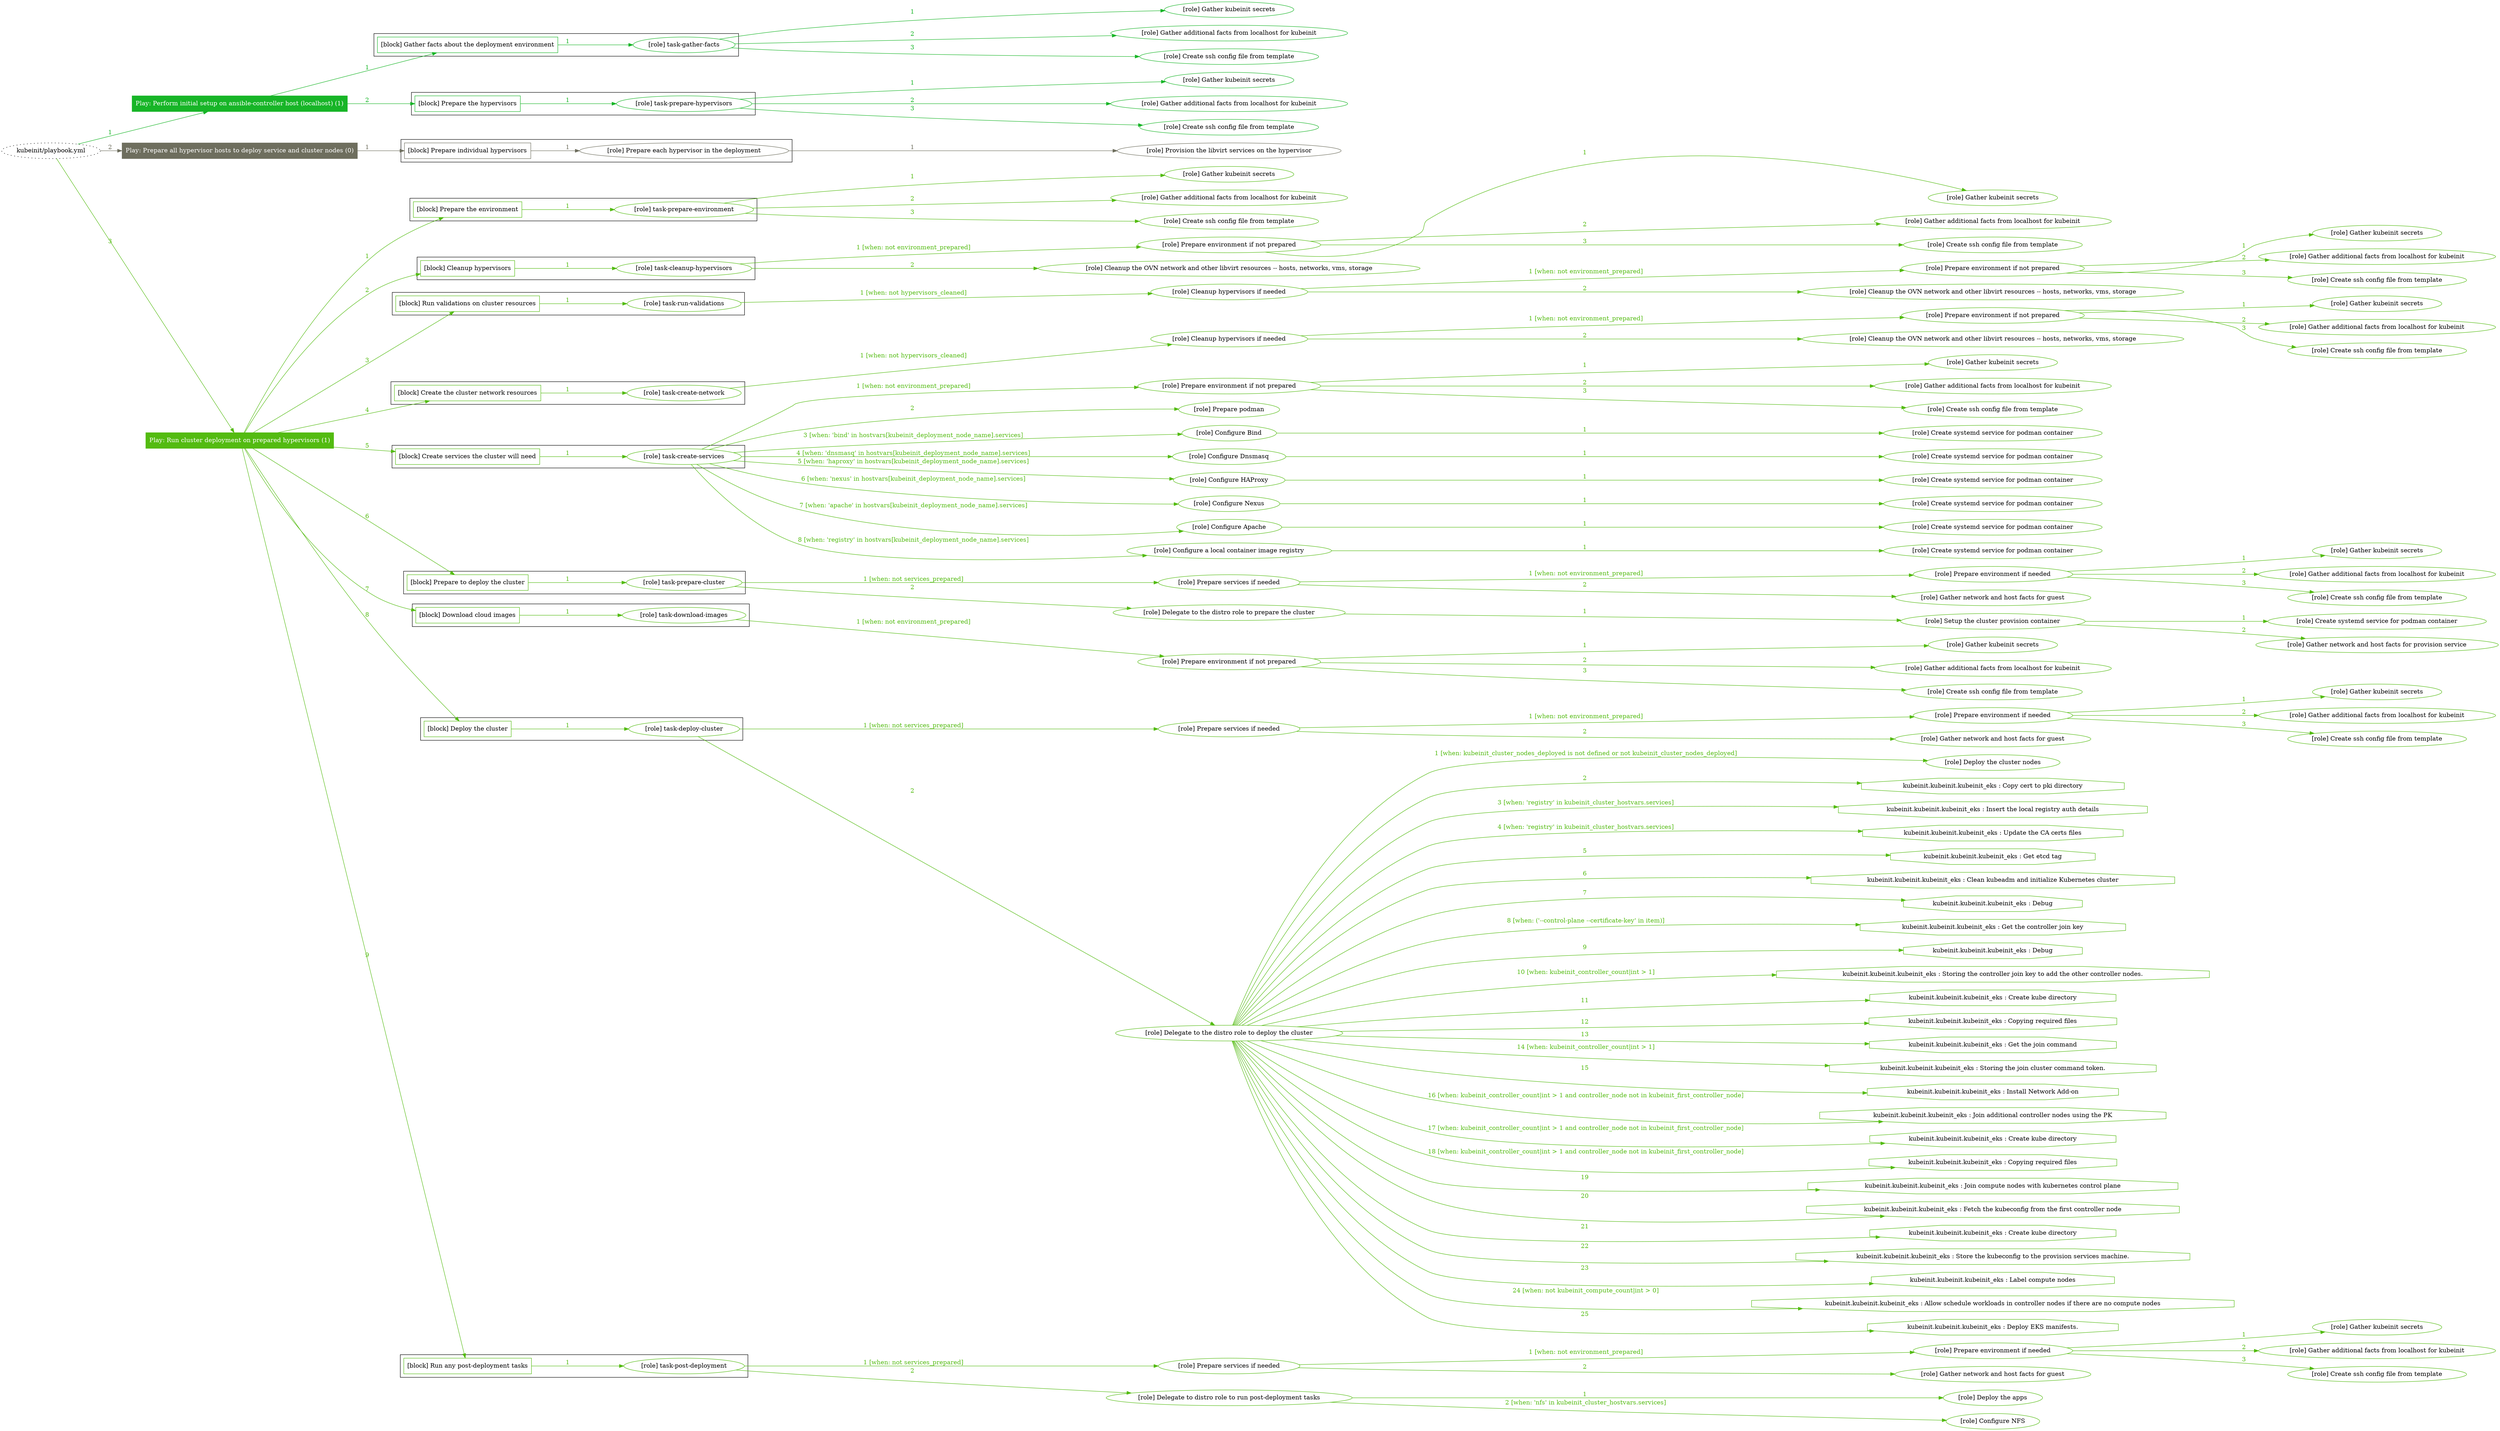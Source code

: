 digraph {
	graph [concentrate=true ordering=in rankdir=LR ratio=fill]
	edge [esep=5 sep=10]
	"kubeinit/playbook.yml" [URL="/home/runner/work/kubeinit/kubeinit/kubeinit/playbook.yml" id=playbook_7ecb7ac0 style=dotted]
	play_d3e7ae91 [label="Play: Perform initial setup on ansible-controller host (localhost) (1)" URL="/home/runner/work/kubeinit/kubeinit/kubeinit/playbook.yml" color="#17b527" fontcolor="#ffffff" id=play_d3e7ae91 shape=box style=filled tooltip=localhost]
	"kubeinit/playbook.yml" -> play_d3e7ae91 [label="1 " color="#17b527" fontcolor="#17b527" id=edge_0f085fd6 labeltooltip="1 " tooltip="1 "]
	subgraph "Gather kubeinit secrets" {
		role_e7fcc307 [label="[role] Gather kubeinit secrets" URL="/home/runner/.ansible/collections/ansible_collections/kubeinit/kubeinit/roles/kubeinit_prepare/tasks/gather_kubeinit_facts.yml" color="#17b527" id=role_e7fcc307 tooltip="Gather kubeinit secrets"]
	}
	subgraph "Gather additional facts from localhost for kubeinit" {
		role_c8716e75 [label="[role] Gather additional facts from localhost for kubeinit" URL="/home/runner/.ansible/collections/ansible_collections/kubeinit/kubeinit/roles/kubeinit_prepare/tasks/gather_kubeinit_facts.yml" color="#17b527" id=role_c8716e75 tooltip="Gather additional facts from localhost for kubeinit"]
	}
	subgraph "Create ssh config file from template" {
		role_28209db4 [label="[role] Create ssh config file from template" URL="/home/runner/.ansible/collections/ansible_collections/kubeinit/kubeinit/roles/kubeinit_prepare/tasks/gather_kubeinit_facts.yml" color="#17b527" id=role_28209db4 tooltip="Create ssh config file from template"]
	}
	subgraph "task-gather-facts" {
		role_b16aece1 [label="[role] task-gather-facts" URL="/home/runner/work/kubeinit/kubeinit/kubeinit/playbook.yml" color="#17b527" id=role_b16aece1 tooltip="task-gather-facts"]
		role_b16aece1 -> role_e7fcc307 [label="1 " color="#17b527" fontcolor="#17b527" id=edge_a28dc1b7 labeltooltip="1 " tooltip="1 "]
		role_b16aece1 -> role_c8716e75 [label="2 " color="#17b527" fontcolor="#17b527" id=edge_2cc7b17d labeltooltip="2 " tooltip="2 "]
		role_b16aece1 -> role_28209db4 [label="3 " color="#17b527" fontcolor="#17b527" id=edge_c9da4831 labeltooltip="3 " tooltip="3 "]
	}
	subgraph "Gather kubeinit secrets" {
		role_042af33a [label="[role] Gather kubeinit secrets" URL="/home/runner/.ansible/collections/ansible_collections/kubeinit/kubeinit/roles/kubeinit_prepare/tasks/gather_kubeinit_facts.yml" color="#17b527" id=role_042af33a tooltip="Gather kubeinit secrets"]
	}
	subgraph "Gather additional facts from localhost for kubeinit" {
		role_6c3fa822 [label="[role] Gather additional facts from localhost for kubeinit" URL="/home/runner/.ansible/collections/ansible_collections/kubeinit/kubeinit/roles/kubeinit_prepare/tasks/gather_kubeinit_facts.yml" color="#17b527" id=role_6c3fa822 tooltip="Gather additional facts from localhost for kubeinit"]
	}
	subgraph "Create ssh config file from template" {
		role_4b0912f9 [label="[role] Create ssh config file from template" URL="/home/runner/.ansible/collections/ansible_collections/kubeinit/kubeinit/roles/kubeinit_prepare/tasks/gather_kubeinit_facts.yml" color="#17b527" id=role_4b0912f9 tooltip="Create ssh config file from template"]
	}
	subgraph "task-prepare-hypervisors" {
		role_082c7802 [label="[role] task-prepare-hypervisors" URL="/home/runner/work/kubeinit/kubeinit/kubeinit/playbook.yml" color="#17b527" id=role_082c7802 tooltip="task-prepare-hypervisors"]
		role_082c7802 -> role_042af33a [label="1 " color="#17b527" fontcolor="#17b527" id=edge_4acb7d6d labeltooltip="1 " tooltip="1 "]
		role_082c7802 -> role_6c3fa822 [label="2 " color="#17b527" fontcolor="#17b527" id=edge_002db366 labeltooltip="2 " tooltip="2 "]
		role_082c7802 -> role_4b0912f9 [label="3 " color="#17b527" fontcolor="#17b527" id=edge_4f5353a4 labeltooltip="3 " tooltip="3 "]
	}
	subgraph "Play: Perform initial setup on ansible-controller host (localhost) (1)" {
		play_d3e7ae91 -> block_cdf94141 [label=1 color="#17b527" fontcolor="#17b527" id=edge_d0e585c0 labeltooltip=1 tooltip=1]
		subgraph cluster_block_cdf94141 {
			block_cdf94141 [label="[block] Gather facts about the deployment environment" URL="/home/runner/work/kubeinit/kubeinit/kubeinit/playbook.yml" color="#17b527" id=block_cdf94141 labeltooltip="Gather facts about the deployment environment" shape=box tooltip="Gather facts about the deployment environment"]
			block_cdf94141 -> role_b16aece1 [label="1 " color="#17b527" fontcolor="#17b527" id=edge_52a1de0d labeltooltip="1 " tooltip="1 "]
		}
		play_d3e7ae91 -> block_8eb3b0cc [label=2 color="#17b527" fontcolor="#17b527" id=edge_c261c0d5 labeltooltip=2 tooltip=2]
		subgraph cluster_block_8eb3b0cc {
			block_8eb3b0cc [label="[block] Prepare the hypervisors" URL="/home/runner/work/kubeinit/kubeinit/kubeinit/playbook.yml" color="#17b527" id=block_8eb3b0cc labeltooltip="Prepare the hypervisors" shape=box tooltip="Prepare the hypervisors"]
			block_8eb3b0cc -> role_082c7802 [label="1 " color="#17b527" fontcolor="#17b527" id=edge_f6a3e0a8 labeltooltip="1 " tooltip="1 "]
		}
	}
	play_a7cdcb1e [label="Play: Prepare all hypervisor hosts to deploy service and cluster nodes (0)" URL="/home/runner/work/kubeinit/kubeinit/kubeinit/playbook.yml" color="#6e6e5e" fontcolor="#ffffff" id=play_a7cdcb1e shape=box style=filled tooltip="Play: Prepare all hypervisor hosts to deploy service and cluster nodes (0)"]
	"kubeinit/playbook.yml" -> play_a7cdcb1e [label="2 " color="#6e6e5e" fontcolor="#6e6e5e" id=edge_72595414 labeltooltip="2 " tooltip="2 "]
	subgraph "Provision the libvirt services on the hypervisor" {
		role_73136df8 [label="[role] Provision the libvirt services on the hypervisor" URL="/home/runner/.ansible/collections/ansible_collections/kubeinit/kubeinit/roles/kubeinit_prepare/tasks/prepare_hypervisor.yml" color="#6e6e5e" id=role_73136df8 tooltip="Provision the libvirt services on the hypervisor"]
	}
	subgraph "Prepare each hypervisor in the deployment" {
		role_894ee96e [label="[role] Prepare each hypervisor in the deployment" URL="/home/runner/work/kubeinit/kubeinit/kubeinit/playbook.yml" color="#6e6e5e" id=role_894ee96e tooltip="Prepare each hypervisor in the deployment"]
		role_894ee96e -> role_73136df8 [label="1 " color="#6e6e5e" fontcolor="#6e6e5e" id=edge_ef00f025 labeltooltip="1 " tooltip="1 "]
	}
	subgraph "Play: Prepare all hypervisor hosts to deploy service and cluster nodes (0)" {
		play_a7cdcb1e -> block_29d6ca76 [label=1 color="#6e6e5e" fontcolor="#6e6e5e" id=edge_b242d0b5 labeltooltip=1 tooltip=1]
		subgraph cluster_block_29d6ca76 {
			block_29d6ca76 [label="[block] Prepare individual hypervisors" URL="/home/runner/work/kubeinit/kubeinit/kubeinit/playbook.yml" color="#6e6e5e" id=block_29d6ca76 labeltooltip="Prepare individual hypervisors" shape=box tooltip="Prepare individual hypervisors"]
			block_29d6ca76 -> role_894ee96e [label="1 " color="#6e6e5e" fontcolor="#6e6e5e" id=edge_55200873 labeltooltip="1 " tooltip="1 "]
		}
	}
	play_329b7a06 [label="Play: Run cluster deployment on prepared hypervisors (1)" URL="/home/runner/work/kubeinit/kubeinit/kubeinit/playbook.yml" color="#53bb11" fontcolor="#ffffff" id=play_329b7a06 shape=box style=filled tooltip=localhost]
	"kubeinit/playbook.yml" -> play_329b7a06 [label="3 " color="#53bb11" fontcolor="#53bb11" id=edge_e6f057c3 labeltooltip="3 " tooltip="3 "]
	subgraph "Gather kubeinit secrets" {
		role_bb824b1c [label="[role] Gather kubeinit secrets" URL="/home/runner/.ansible/collections/ansible_collections/kubeinit/kubeinit/roles/kubeinit_prepare/tasks/gather_kubeinit_facts.yml" color="#53bb11" id=role_bb824b1c tooltip="Gather kubeinit secrets"]
	}
	subgraph "Gather additional facts from localhost for kubeinit" {
		role_d24dafca [label="[role] Gather additional facts from localhost for kubeinit" URL="/home/runner/.ansible/collections/ansible_collections/kubeinit/kubeinit/roles/kubeinit_prepare/tasks/gather_kubeinit_facts.yml" color="#53bb11" id=role_d24dafca tooltip="Gather additional facts from localhost for kubeinit"]
	}
	subgraph "Create ssh config file from template" {
		role_b35879ff [label="[role] Create ssh config file from template" URL="/home/runner/.ansible/collections/ansible_collections/kubeinit/kubeinit/roles/kubeinit_prepare/tasks/gather_kubeinit_facts.yml" color="#53bb11" id=role_b35879ff tooltip="Create ssh config file from template"]
	}
	subgraph "task-prepare-environment" {
		role_38269199 [label="[role] task-prepare-environment" URL="/home/runner/work/kubeinit/kubeinit/kubeinit/playbook.yml" color="#53bb11" id=role_38269199 tooltip="task-prepare-environment"]
		role_38269199 -> role_bb824b1c [label="1 " color="#53bb11" fontcolor="#53bb11" id=edge_9922b29e labeltooltip="1 " tooltip="1 "]
		role_38269199 -> role_d24dafca [label="2 " color="#53bb11" fontcolor="#53bb11" id=edge_aae0373c labeltooltip="2 " tooltip="2 "]
		role_38269199 -> role_b35879ff [label="3 " color="#53bb11" fontcolor="#53bb11" id=edge_8ddd0036 labeltooltip="3 " tooltip="3 "]
	}
	subgraph "Gather kubeinit secrets" {
		role_34dee811 [label="[role] Gather kubeinit secrets" URL="/home/runner/.ansible/collections/ansible_collections/kubeinit/kubeinit/roles/kubeinit_prepare/tasks/gather_kubeinit_facts.yml" color="#53bb11" id=role_34dee811 tooltip="Gather kubeinit secrets"]
	}
	subgraph "Gather additional facts from localhost for kubeinit" {
		role_9641990e [label="[role] Gather additional facts from localhost for kubeinit" URL="/home/runner/.ansible/collections/ansible_collections/kubeinit/kubeinit/roles/kubeinit_prepare/tasks/gather_kubeinit_facts.yml" color="#53bb11" id=role_9641990e tooltip="Gather additional facts from localhost for kubeinit"]
	}
	subgraph "Create ssh config file from template" {
		role_64f5f0bf [label="[role] Create ssh config file from template" URL="/home/runner/.ansible/collections/ansible_collections/kubeinit/kubeinit/roles/kubeinit_prepare/tasks/gather_kubeinit_facts.yml" color="#53bb11" id=role_64f5f0bf tooltip="Create ssh config file from template"]
	}
	subgraph "Prepare environment if not prepared" {
		role_5332e932 [label="[role] Prepare environment if not prepared" URL="/home/runner/.ansible/collections/ansible_collections/kubeinit/kubeinit/roles/kubeinit_prepare/tasks/cleanup_hypervisors.yml" color="#53bb11" id=role_5332e932 tooltip="Prepare environment if not prepared"]
		role_5332e932 -> role_34dee811 [label="1 " color="#53bb11" fontcolor="#53bb11" id=edge_9dae4c96 labeltooltip="1 " tooltip="1 "]
		role_5332e932 -> role_9641990e [label="2 " color="#53bb11" fontcolor="#53bb11" id=edge_7a373c9f labeltooltip="2 " tooltip="2 "]
		role_5332e932 -> role_64f5f0bf [label="3 " color="#53bb11" fontcolor="#53bb11" id=edge_197fa680 labeltooltip="3 " tooltip="3 "]
	}
	subgraph "Cleanup the OVN network and other libvirt resources -- hosts, networks, vms, storage" {
		role_1708e581 [label="[role] Cleanup the OVN network and other libvirt resources -- hosts, networks, vms, storage" URL="/home/runner/.ansible/collections/ansible_collections/kubeinit/kubeinit/roles/kubeinit_prepare/tasks/cleanup_hypervisors.yml" color="#53bb11" id=role_1708e581 tooltip="Cleanup the OVN network and other libvirt resources -- hosts, networks, vms, storage"]
	}
	subgraph "task-cleanup-hypervisors" {
		role_7b66e618 [label="[role] task-cleanup-hypervisors" URL="/home/runner/work/kubeinit/kubeinit/kubeinit/playbook.yml" color="#53bb11" id=role_7b66e618 tooltip="task-cleanup-hypervisors"]
		role_7b66e618 -> role_5332e932 [label="1 [when: not environment_prepared]" color="#53bb11" fontcolor="#53bb11" id=edge_373f0742 labeltooltip="1 [when: not environment_prepared]" tooltip="1 [when: not environment_prepared]"]
		role_7b66e618 -> role_1708e581 [label="2 " color="#53bb11" fontcolor="#53bb11" id=edge_be664c02 labeltooltip="2 " tooltip="2 "]
	}
	subgraph "Gather kubeinit secrets" {
		role_4b4c5b56 [label="[role] Gather kubeinit secrets" URL="/home/runner/.ansible/collections/ansible_collections/kubeinit/kubeinit/roles/kubeinit_prepare/tasks/gather_kubeinit_facts.yml" color="#53bb11" id=role_4b4c5b56 tooltip="Gather kubeinit secrets"]
	}
	subgraph "Gather additional facts from localhost for kubeinit" {
		role_55678195 [label="[role] Gather additional facts from localhost for kubeinit" URL="/home/runner/.ansible/collections/ansible_collections/kubeinit/kubeinit/roles/kubeinit_prepare/tasks/gather_kubeinit_facts.yml" color="#53bb11" id=role_55678195 tooltip="Gather additional facts from localhost for kubeinit"]
	}
	subgraph "Create ssh config file from template" {
		role_47cc60c9 [label="[role] Create ssh config file from template" URL="/home/runner/.ansible/collections/ansible_collections/kubeinit/kubeinit/roles/kubeinit_prepare/tasks/gather_kubeinit_facts.yml" color="#53bb11" id=role_47cc60c9 tooltip="Create ssh config file from template"]
	}
	subgraph "Prepare environment if not prepared" {
		role_ae853981 [label="[role] Prepare environment if not prepared" URL="/home/runner/.ansible/collections/ansible_collections/kubeinit/kubeinit/roles/kubeinit_prepare/tasks/cleanup_hypervisors.yml" color="#53bb11" id=role_ae853981 tooltip="Prepare environment if not prepared"]
		role_ae853981 -> role_4b4c5b56 [label="1 " color="#53bb11" fontcolor="#53bb11" id=edge_02e0e6ad labeltooltip="1 " tooltip="1 "]
		role_ae853981 -> role_55678195 [label="2 " color="#53bb11" fontcolor="#53bb11" id=edge_9dea2430 labeltooltip="2 " tooltip="2 "]
		role_ae853981 -> role_47cc60c9 [label="3 " color="#53bb11" fontcolor="#53bb11" id=edge_5412a770 labeltooltip="3 " tooltip="3 "]
	}
	subgraph "Cleanup the OVN network and other libvirt resources -- hosts, networks, vms, storage" {
		role_8c2c1b0f [label="[role] Cleanup the OVN network and other libvirt resources -- hosts, networks, vms, storage" URL="/home/runner/.ansible/collections/ansible_collections/kubeinit/kubeinit/roles/kubeinit_prepare/tasks/cleanup_hypervisors.yml" color="#53bb11" id=role_8c2c1b0f tooltip="Cleanup the OVN network and other libvirt resources -- hosts, networks, vms, storage"]
	}
	subgraph "Cleanup hypervisors if needed" {
		role_f4e5ec13 [label="[role] Cleanup hypervisors if needed" URL="/home/runner/.ansible/collections/ansible_collections/kubeinit/kubeinit/roles/kubeinit_validations/tasks/main.yml" color="#53bb11" id=role_f4e5ec13 tooltip="Cleanup hypervisors if needed"]
		role_f4e5ec13 -> role_ae853981 [label="1 [when: not environment_prepared]" color="#53bb11" fontcolor="#53bb11" id=edge_b8e70d1d labeltooltip="1 [when: not environment_prepared]" tooltip="1 [when: not environment_prepared]"]
		role_f4e5ec13 -> role_8c2c1b0f [label="2 " color="#53bb11" fontcolor="#53bb11" id=edge_3ba8ad03 labeltooltip="2 " tooltip="2 "]
	}
	subgraph "task-run-validations" {
		role_4faef0aa [label="[role] task-run-validations" URL="/home/runner/work/kubeinit/kubeinit/kubeinit/playbook.yml" color="#53bb11" id=role_4faef0aa tooltip="task-run-validations"]
		role_4faef0aa -> role_f4e5ec13 [label="1 [when: not hypervisors_cleaned]" color="#53bb11" fontcolor="#53bb11" id=edge_4ceb09cd labeltooltip="1 [when: not hypervisors_cleaned]" tooltip="1 [when: not hypervisors_cleaned]"]
	}
	subgraph "Gather kubeinit secrets" {
		role_00312ae1 [label="[role] Gather kubeinit secrets" URL="/home/runner/.ansible/collections/ansible_collections/kubeinit/kubeinit/roles/kubeinit_prepare/tasks/gather_kubeinit_facts.yml" color="#53bb11" id=role_00312ae1 tooltip="Gather kubeinit secrets"]
	}
	subgraph "Gather additional facts from localhost for kubeinit" {
		role_d79daa73 [label="[role] Gather additional facts from localhost for kubeinit" URL="/home/runner/.ansible/collections/ansible_collections/kubeinit/kubeinit/roles/kubeinit_prepare/tasks/gather_kubeinit_facts.yml" color="#53bb11" id=role_d79daa73 tooltip="Gather additional facts from localhost for kubeinit"]
	}
	subgraph "Create ssh config file from template" {
		role_6ca3f36f [label="[role] Create ssh config file from template" URL="/home/runner/.ansible/collections/ansible_collections/kubeinit/kubeinit/roles/kubeinit_prepare/tasks/gather_kubeinit_facts.yml" color="#53bb11" id=role_6ca3f36f tooltip="Create ssh config file from template"]
	}
	subgraph "Prepare environment if not prepared" {
		role_db35d51b [label="[role] Prepare environment if not prepared" URL="/home/runner/.ansible/collections/ansible_collections/kubeinit/kubeinit/roles/kubeinit_prepare/tasks/cleanup_hypervisors.yml" color="#53bb11" id=role_db35d51b tooltip="Prepare environment if not prepared"]
		role_db35d51b -> role_00312ae1 [label="1 " color="#53bb11" fontcolor="#53bb11" id=edge_0607ed0a labeltooltip="1 " tooltip="1 "]
		role_db35d51b -> role_d79daa73 [label="2 " color="#53bb11" fontcolor="#53bb11" id=edge_1ac472eb labeltooltip="2 " tooltip="2 "]
		role_db35d51b -> role_6ca3f36f [label="3 " color="#53bb11" fontcolor="#53bb11" id=edge_e9a4e053 labeltooltip="3 " tooltip="3 "]
	}
	subgraph "Cleanup the OVN network and other libvirt resources -- hosts, networks, vms, storage" {
		role_57cfe17c [label="[role] Cleanup the OVN network and other libvirt resources -- hosts, networks, vms, storage" URL="/home/runner/.ansible/collections/ansible_collections/kubeinit/kubeinit/roles/kubeinit_prepare/tasks/cleanup_hypervisors.yml" color="#53bb11" id=role_57cfe17c tooltip="Cleanup the OVN network and other libvirt resources -- hosts, networks, vms, storage"]
	}
	subgraph "Cleanup hypervisors if needed" {
		role_31284d19 [label="[role] Cleanup hypervisors if needed" URL="/home/runner/.ansible/collections/ansible_collections/kubeinit/kubeinit/roles/kubeinit_libvirt/tasks/create_network.yml" color="#53bb11" id=role_31284d19 tooltip="Cleanup hypervisors if needed"]
		role_31284d19 -> role_db35d51b [label="1 [when: not environment_prepared]" color="#53bb11" fontcolor="#53bb11" id=edge_ee2b65a4 labeltooltip="1 [when: not environment_prepared]" tooltip="1 [when: not environment_prepared]"]
		role_31284d19 -> role_57cfe17c [label="2 " color="#53bb11" fontcolor="#53bb11" id=edge_73519e74 labeltooltip="2 " tooltip="2 "]
	}
	subgraph "task-create-network" {
		role_ae49a407 [label="[role] task-create-network" URL="/home/runner/work/kubeinit/kubeinit/kubeinit/playbook.yml" color="#53bb11" id=role_ae49a407 tooltip="task-create-network"]
		role_ae49a407 -> role_31284d19 [label="1 [when: not hypervisors_cleaned]" color="#53bb11" fontcolor="#53bb11" id=edge_be65375d labeltooltip="1 [when: not hypervisors_cleaned]" tooltip="1 [when: not hypervisors_cleaned]"]
	}
	subgraph "Gather kubeinit secrets" {
		role_e568b6b8 [label="[role] Gather kubeinit secrets" URL="/home/runner/.ansible/collections/ansible_collections/kubeinit/kubeinit/roles/kubeinit_prepare/tasks/gather_kubeinit_facts.yml" color="#53bb11" id=role_e568b6b8 tooltip="Gather kubeinit secrets"]
	}
	subgraph "Gather additional facts from localhost for kubeinit" {
		role_75194337 [label="[role] Gather additional facts from localhost for kubeinit" URL="/home/runner/.ansible/collections/ansible_collections/kubeinit/kubeinit/roles/kubeinit_prepare/tasks/gather_kubeinit_facts.yml" color="#53bb11" id=role_75194337 tooltip="Gather additional facts from localhost for kubeinit"]
	}
	subgraph "Create ssh config file from template" {
		role_3f0afae1 [label="[role] Create ssh config file from template" URL="/home/runner/.ansible/collections/ansible_collections/kubeinit/kubeinit/roles/kubeinit_prepare/tasks/gather_kubeinit_facts.yml" color="#53bb11" id=role_3f0afae1 tooltip="Create ssh config file from template"]
	}
	subgraph "Prepare environment if not prepared" {
		role_1fd2c585 [label="[role] Prepare environment if not prepared" URL="/home/runner/.ansible/collections/ansible_collections/kubeinit/kubeinit/roles/kubeinit_services/tasks/main.yml" color="#53bb11" id=role_1fd2c585 tooltip="Prepare environment if not prepared"]
		role_1fd2c585 -> role_e568b6b8 [label="1 " color="#53bb11" fontcolor="#53bb11" id=edge_5d080a6c labeltooltip="1 " tooltip="1 "]
		role_1fd2c585 -> role_75194337 [label="2 " color="#53bb11" fontcolor="#53bb11" id=edge_2c06ed51 labeltooltip="2 " tooltip="2 "]
		role_1fd2c585 -> role_3f0afae1 [label="3 " color="#53bb11" fontcolor="#53bb11" id=edge_64225688 labeltooltip="3 " tooltip="3 "]
	}
	subgraph "Prepare podman" {
		role_34b1029e [label="[role] Prepare podman" URL="/home/runner/.ansible/collections/ansible_collections/kubeinit/kubeinit/roles/kubeinit_services/tasks/00_create_service_pod.yml" color="#53bb11" id=role_34b1029e tooltip="Prepare podman"]
	}
	subgraph "Create systemd service for podman container" {
		role_4a60239e [label="[role] Create systemd service for podman container" URL="/home/runner/.ansible/collections/ansible_collections/kubeinit/kubeinit/roles/kubeinit_bind/tasks/main.yml" color="#53bb11" id=role_4a60239e tooltip="Create systemd service for podman container"]
	}
	subgraph "Configure Bind" {
		role_b3d1df3e [label="[role] Configure Bind" URL="/home/runner/.ansible/collections/ansible_collections/kubeinit/kubeinit/roles/kubeinit_services/tasks/start_services_containers.yml" color="#53bb11" id=role_b3d1df3e tooltip="Configure Bind"]
		role_b3d1df3e -> role_4a60239e [label="1 " color="#53bb11" fontcolor="#53bb11" id=edge_41f4a3c5 labeltooltip="1 " tooltip="1 "]
	}
	subgraph "Create systemd service for podman container" {
		role_cbb6e520 [label="[role] Create systemd service for podman container" URL="/home/runner/.ansible/collections/ansible_collections/kubeinit/kubeinit/roles/kubeinit_dnsmasq/tasks/main.yml" color="#53bb11" id=role_cbb6e520 tooltip="Create systemd service for podman container"]
	}
	subgraph "Configure Dnsmasq" {
		role_a14d33ac [label="[role] Configure Dnsmasq" URL="/home/runner/.ansible/collections/ansible_collections/kubeinit/kubeinit/roles/kubeinit_services/tasks/start_services_containers.yml" color="#53bb11" id=role_a14d33ac tooltip="Configure Dnsmasq"]
		role_a14d33ac -> role_cbb6e520 [label="1 " color="#53bb11" fontcolor="#53bb11" id=edge_ddc4f3fb labeltooltip="1 " tooltip="1 "]
	}
	subgraph "Create systemd service for podman container" {
		role_46b21687 [label="[role] Create systemd service for podman container" URL="/home/runner/.ansible/collections/ansible_collections/kubeinit/kubeinit/roles/kubeinit_haproxy/tasks/main.yml" color="#53bb11" id=role_46b21687 tooltip="Create systemd service for podman container"]
	}
	subgraph "Configure HAProxy" {
		role_841b483b [label="[role] Configure HAProxy" URL="/home/runner/.ansible/collections/ansible_collections/kubeinit/kubeinit/roles/kubeinit_services/tasks/start_services_containers.yml" color="#53bb11" id=role_841b483b tooltip="Configure HAProxy"]
		role_841b483b -> role_46b21687 [label="1 " color="#53bb11" fontcolor="#53bb11" id=edge_42e3ba2b labeltooltip="1 " tooltip="1 "]
	}
	subgraph "Create systemd service for podman container" {
		role_91bea2d1 [label="[role] Create systemd service for podman container" URL="/home/runner/.ansible/collections/ansible_collections/kubeinit/kubeinit/roles/kubeinit_nexus/tasks/main.yml" color="#53bb11" id=role_91bea2d1 tooltip="Create systemd service for podman container"]
	}
	subgraph "Configure Nexus" {
		role_05ea6d54 [label="[role] Configure Nexus" URL="/home/runner/.ansible/collections/ansible_collections/kubeinit/kubeinit/roles/kubeinit_services/tasks/start_services_containers.yml" color="#53bb11" id=role_05ea6d54 tooltip="Configure Nexus"]
		role_05ea6d54 -> role_91bea2d1 [label="1 " color="#53bb11" fontcolor="#53bb11" id=edge_dcf2fc0d labeltooltip="1 " tooltip="1 "]
	}
	subgraph "Create systemd service for podman container" {
		role_54dc5896 [label="[role] Create systemd service for podman container" URL="/home/runner/.ansible/collections/ansible_collections/kubeinit/kubeinit/roles/kubeinit_apache/tasks/main.yml" color="#53bb11" id=role_54dc5896 tooltip="Create systemd service for podman container"]
	}
	subgraph "Configure Apache" {
		role_50aa18a5 [label="[role] Configure Apache" URL="/home/runner/.ansible/collections/ansible_collections/kubeinit/kubeinit/roles/kubeinit_services/tasks/start_services_containers.yml" color="#53bb11" id=role_50aa18a5 tooltip="Configure Apache"]
		role_50aa18a5 -> role_54dc5896 [label="1 " color="#53bb11" fontcolor="#53bb11" id=edge_80a31c0d labeltooltip="1 " tooltip="1 "]
	}
	subgraph "Create systemd service for podman container" {
		role_41086f95 [label="[role] Create systemd service for podman container" URL="/home/runner/.ansible/collections/ansible_collections/kubeinit/kubeinit/roles/kubeinit_registry/tasks/main.yml" color="#53bb11" id=role_41086f95 tooltip="Create systemd service for podman container"]
	}
	subgraph "Configure a local container image registry" {
		role_f386214c [label="[role] Configure a local container image registry" URL="/home/runner/.ansible/collections/ansible_collections/kubeinit/kubeinit/roles/kubeinit_services/tasks/start_services_containers.yml" color="#53bb11" id=role_f386214c tooltip="Configure a local container image registry"]
		role_f386214c -> role_41086f95 [label="1 " color="#53bb11" fontcolor="#53bb11" id=edge_f0edf059 labeltooltip="1 " tooltip="1 "]
	}
	subgraph "task-create-services" {
		role_b4b784e1 [label="[role] task-create-services" URL="/home/runner/work/kubeinit/kubeinit/kubeinit/playbook.yml" color="#53bb11" id=role_b4b784e1 tooltip="task-create-services"]
		role_b4b784e1 -> role_1fd2c585 [label="1 [when: not environment_prepared]" color="#53bb11" fontcolor="#53bb11" id=edge_03520332 labeltooltip="1 [when: not environment_prepared]" tooltip="1 [when: not environment_prepared]"]
		role_b4b784e1 -> role_34b1029e [label="2 " color="#53bb11" fontcolor="#53bb11" id=edge_d383c027 labeltooltip="2 " tooltip="2 "]
		role_b4b784e1 -> role_b3d1df3e [label="3 [when: 'bind' in hostvars[kubeinit_deployment_node_name].services]" color="#53bb11" fontcolor="#53bb11" id=edge_3aed9ead labeltooltip="3 [when: 'bind' in hostvars[kubeinit_deployment_node_name].services]" tooltip="3 [when: 'bind' in hostvars[kubeinit_deployment_node_name].services]"]
		role_b4b784e1 -> role_a14d33ac [label="4 [when: 'dnsmasq' in hostvars[kubeinit_deployment_node_name].services]" color="#53bb11" fontcolor="#53bb11" id=edge_823db15f labeltooltip="4 [when: 'dnsmasq' in hostvars[kubeinit_deployment_node_name].services]" tooltip="4 [when: 'dnsmasq' in hostvars[kubeinit_deployment_node_name].services]"]
		role_b4b784e1 -> role_841b483b [label="5 [when: 'haproxy' in hostvars[kubeinit_deployment_node_name].services]" color="#53bb11" fontcolor="#53bb11" id=edge_ba534cae labeltooltip="5 [when: 'haproxy' in hostvars[kubeinit_deployment_node_name].services]" tooltip="5 [when: 'haproxy' in hostvars[kubeinit_deployment_node_name].services]"]
		role_b4b784e1 -> role_05ea6d54 [label="6 [when: 'nexus' in hostvars[kubeinit_deployment_node_name].services]" color="#53bb11" fontcolor="#53bb11" id=edge_530cfe39 labeltooltip="6 [when: 'nexus' in hostvars[kubeinit_deployment_node_name].services]" tooltip="6 [when: 'nexus' in hostvars[kubeinit_deployment_node_name].services]"]
		role_b4b784e1 -> role_50aa18a5 [label="7 [when: 'apache' in hostvars[kubeinit_deployment_node_name].services]" color="#53bb11" fontcolor="#53bb11" id=edge_0be727c9 labeltooltip="7 [when: 'apache' in hostvars[kubeinit_deployment_node_name].services]" tooltip="7 [when: 'apache' in hostvars[kubeinit_deployment_node_name].services]"]
		role_b4b784e1 -> role_f386214c [label="8 [when: 'registry' in hostvars[kubeinit_deployment_node_name].services]" color="#53bb11" fontcolor="#53bb11" id=edge_1c6cd7f4 labeltooltip="8 [when: 'registry' in hostvars[kubeinit_deployment_node_name].services]" tooltip="8 [when: 'registry' in hostvars[kubeinit_deployment_node_name].services]"]
	}
	subgraph "Gather kubeinit secrets" {
		role_0a66e7a1 [label="[role] Gather kubeinit secrets" URL="/home/runner/.ansible/collections/ansible_collections/kubeinit/kubeinit/roles/kubeinit_prepare/tasks/gather_kubeinit_facts.yml" color="#53bb11" id=role_0a66e7a1 tooltip="Gather kubeinit secrets"]
	}
	subgraph "Gather additional facts from localhost for kubeinit" {
		role_ae5a3d09 [label="[role] Gather additional facts from localhost for kubeinit" URL="/home/runner/.ansible/collections/ansible_collections/kubeinit/kubeinit/roles/kubeinit_prepare/tasks/gather_kubeinit_facts.yml" color="#53bb11" id=role_ae5a3d09 tooltip="Gather additional facts from localhost for kubeinit"]
	}
	subgraph "Create ssh config file from template" {
		role_54f0887b [label="[role] Create ssh config file from template" URL="/home/runner/.ansible/collections/ansible_collections/kubeinit/kubeinit/roles/kubeinit_prepare/tasks/gather_kubeinit_facts.yml" color="#53bb11" id=role_54f0887b tooltip="Create ssh config file from template"]
	}
	subgraph "Prepare environment if needed" {
		role_3491feda [label="[role] Prepare environment if needed" URL="/home/runner/.ansible/collections/ansible_collections/kubeinit/kubeinit/roles/kubeinit_services/tasks/prepare_services.yml" color="#53bb11" id=role_3491feda tooltip="Prepare environment if needed"]
		role_3491feda -> role_0a66e7a1 [label="1 " color="#53bb11" fontcolor="#53bb11" id=edge_f0d9430e labeltooltip="1 " tooltip="1 "]
		role_3491feda -> role_ae5a3d09 [label="2 " color="#53bb11" fontcolor="#53bb11" id=edge_27f553f8 labeltooltip="2 " tooltip="2 "]
		role_3491feda -> role_54f0887b [label="3 " color="#53bb11" fontcolor="#53bb11" id=edge_1f610f7d labeltooltip="3 " tooltip="3 "]
	}
	subgraph "Gather network and host facts for guest" {
		role_2c2c26d4 [label="[role] Gather network and host facts for guest" URL="/home/runner/.ansible/collections/ansible_collections/kubeinit/kubeinit/roles/kubeinit_services/tasks/prepare_services.yml" color="#53bb11" id=role_2c2c26d4 tooltip="Gather network and host facts for guest"]
	}
	subgraph "Prepare services if needed" {
		role_c18646b1 [label="[role] Prepare services if needed" URL="/home/runner/.ansible/collections/ansible_collections/kubeinit/kubeinit/roles/kubeinit_prepare/tasks/prepare_cluster.yml" color="#53bb11" id=role_c18646b1 tooltip="Prepare services if needed"]
		role_c18646b1 -> role_3491feda [label="1 [when: not environment_prepared]" color="#53bb11" fontcolor="#53bb11" id=edge_a9cda944 labeltooltip="1 [when: not environment_prepared]" tooltip="1 [when: not environment_prepared]"]
		role_c18646b1 -> role_2c2c26d4 [label="2 " color="#53bb11" fontcolor="#53bb11" id=edge_4694616a labeltooltip="2 " tooltip="2 "]
	}
	subgraph "Create systemd service for podman container" {
		role_926d0547 [label="[role] Create systemd service for podman container" URL="/home/runner/.ansible/collections/ansible_collections/kubeinit/kubeinit/roles/kubeinit_services/tasks/create_provision_container.yml" color="#53bb11" id=role_926d0547 tooltip="Create systemd service for podman container"]
	}
	subgraph "Gather network and host facts for provision service" {
		role_3a7c238d [label="[role] Gather network and host facts for provision service" URL="/home/runner/.ansible/collections/ansible_collections/kubeinit/kubeinit/roles/kubeinit_services/tasks/create_provision_container.yml" color="#53bb11" id=role_3a7c238d tooltip="Gather network and host facts for provision service"]
	}
	subgraph "Setup the cluster provision container" {
		role_72b6190d [label="[role] Setup the cluster provision container" URL="/home/runner/.ansible/collections/ansible_collections/kubeinit/kubeinit/roles/kubeinit_eks/tasks/prepare_cluster.yml" color="#53bb11" id=role_72b6190d tooltip="Setup the cluster provision container"]
		role_72b6190d -> role_926d0547 [label="1 " color="#53bb11" fontcolor="#53bb11" id=edge_3e99168f labeltooltip="1 " tooltip="1 "]
		role_72b6190d -> role_3a7c238d [label="2 " color="#53bb11" fontcolor="#53bb11" id=edge_0d604de9 labeltooltip="2 " tooltip="2 "]
	}
	subgraph "Delegate to the distro role to prepare the cluster" {
		role_2ae293e2 [label="[role] Delegate to the distro role to prepare the cluster" URL="/home/runner/.ansible/collections/ansible_collections/kubeinit/kubeinit/roles/kubeinit_prepare/tasks/prepare_cluster.yml" color="#53bb11" id=role_2ae293e2 tooltip="Delegate to the distro role to prepare the cluster"]
		role_2ae293e2 -> role_72b6190d [label="1 " color="#53bb11" fontcolor="#53bb11" id=edge_1808ac5f labeltooltip="1 " tooltip="1 "]
	}
	subgraph "task-prepare-cluster" {
		role_239f9a0a [label="[role] task-prepare-cluster" URL="/home/runner/work/kubeinit/kubeinit/kubeinit/playbook.yml" color="#53bb11" id=role_239f9a0a tooltip="task-prepare-cluster"]
		role_239f9a0a -> role_c18646b1 [label="1 [when: not services_prepared]" color="#53bb11" fontcolor="#53bb11" id=edge_cdedb0b6 labeltooltip="1 [when: not services_prepared]" tooltip="1 [when: not services_prepared]"]
		role_239f9a0a -> role_2ae293e2 [label="2 " color="#53bb11" fontcolor="#53bb11" id=edge_e135ce29 labeltooltip="2 " tooltip="2 "]
	}
	subgraph "Gather kubeinit secrets" {
		role_8577bd4a [label="[role] Gather kubeinit secrets" URL="/home/runner/.ansible/collections/ansible_collections/kubeinit/kubeinit/roles/kubeinit_prepare/tasks/gather_kubeinit_facts.yml" color="#53bb11" id=role_8577bd4a tooltip="Gather kubeinit secrets"]
	}
	subgraph "Gather additional facts from localhost for kubeinit" {
		role_960f5306 [label="[role] Gather additional facts from localhost for kubeinit" URL="/home/runner/.ansible/collections/ansible_collections/kubeinit/kubeinit/roles/kubeinit_prepare/tasks/gather_kubeinit_facts.yml" color="#53bb11" id=role_960f5306 tooltip="Gather additional facts from localhost for kubeinit"]
	}
	subgraph "Create ssh config file from template" {
		role_320d0bcb [label="[role] Create ssh config file from template" URL="/home/runner/.ansible/collections/ansible_collections/kubeinit/kubeinit/roles/kubeinit_prepare/tasks/gather_kubeinit_facts.yml" color="#53bb11" id=role_320d0bcb tooltip="Create ssh config file from template"]
	}
	subgraph "Prepare environment if not prepared" {
		role_479b8ce4 [label="[role] Prepare environment if not prepared" URL="/home/runner/.ansible/collections/ansible_collections/kubeinit/kubeinit/roles/kubeinit_libvirt/tasks/download_cloud_images.yml" color="#53bb11" id=role_479b8ce4 tooltip="Prepare environment if not prepared"]
		role_479b8ce4 -> role_8577bd4a [label="1 " color="#53bb11" fontcolor="#53bb11" id=edge_536bc5b3 labeltooltip="1 " tooltip="1 "]
		role_479b8ce4 -> role_960f5306 [label="2 " color="#53bb11" fontcolor="#53bb11" id=edge_18813560 labeltooltip="2 " tooltip="2 "]
		role_479b8ce4 -> role_320d0bcb [label="3 " color="#53bb11" fontcolor="#53bb11" id=edge_f9036d6b labeltooltip="3 " tooltip="3 "]
	}
	subgraph "task-download-images" {
		role_4f547dbd [label="[role] task-download-images" URL="/home/runner/work/kubeinit/kubeinit/kubeinit/playbook.yml" color="#53bb11" id=role_4f547dbd tooltip="task-download-images"]
		role_4f547dbd -> role_479b8ce4 [label="1 [when: not environment_prepared]" color="#53bb11" fontcolor="#53bb11" id=edge_49728c94 labeltooltip="1 [when: not environment_prepared]" tooltip="1 [when: not environment_prepared]"]
	}
	subgraph "Gather kubeinit secrets" {
		role_e7e9571b [label="[role] Gather kubeinit secrets" URL="/home/runner/.ansible/collections/ansible_collections/kubeinit/kubeinit/roles/kubeinit_prepare/tasks/gather_kubeinit_facts.yml" color="#53bb11" id=role_e7e9571b tooltip="Gather kubeinit secrets"]
	}
	subgraph "Gather additional facts from localhost for kubeinit" {
		role_ac8c6339 [label="[role] Gather additional facts from localhost for kubeinit" URL="/home/runner/.ansible/collections/ansible_collections/kubeinit/kubeinit/roles/kubeinit_prepare/tasks/gather_kubeinit_facts.yml" color="#53bb11" id=role_ac8c6339 tooltip="Gather additional facts from localhost for kubeinit"]
	}
	subgraph "Create ssh config file from template" {
		role_6da641a8 [label="[role] Create ssh config file from template" URL="/home/runner/.ansible/collections/ansible_collections/kubeinit/kubeinit/roles/kubeinit_prepare/tasks/gather_kubeinit_facts.yml" color="#53bb11" id=role_6da641a8 tooltip="Create ssh config file from template"]
	}
	subgraph "Prepare environment if needed" {
		role_0e03f91a [label="[role] Prepare environment if needed" URL="/home/runner/.ansible/collections/ansible_collections/kubeinit/kubeinit/roles/kubeinit_services/tasks/prepare_services.yml" color="#53bb11" id=role_0e03f91a tooltip="Prepare environment if needed"]
		role_0e03f91a -> role_e7e9571b [label="1 " color="#53bb11" fontcolor="#53bb11" id=edge_941ac4a1 labeltooltip="1 " tooltip="1 "]
		role_0e03f91a -> role_ac8c6339 [label="2 " color="#53bb11" fontcolor="#53bb11" id=edge_0f24d1af labeltooltip="2 " tooltip="2 "]
		role_0e03f91a -> role_6da641a8 [label="3 " color="#53bb11" fontcolor="#53bb11" id=edge_a79bf398 labeltooltip="3 " tooltip="3 "]
	}
	subgraph "Gather network and host facts for guest" {
		role_630ff553 [label="[role] Gather network and host facts for guest" URL="/home/runner/.ansible/collections/ansible_collections/kubeinit/kubeinit/roles/kubeinit_services/tasks/prepare_services.yml" color="#53bb11" id=role_630ff553 tooltip="Gather network and host facts for guest"]
	}
	subgraph "Prepare services if needed" {
		role_1cb51f8b [label="[role] Prepare services if needed" URL="/home/runner/.ansible/collections/ansible_collections/kubeinit/kubeinit/roles/kubeinit_prepare/tasks/deploy_cluster.yml" color="#53bb11" id=role_1cb51f8b tooltip="Prepare services if needed"]
		role_1cb51f8b -> role_0e03f91a [label="1 [when: not environment_prepared]" color="#53bb11" fontcolor="#53bb11" id=edge_aed251a4 labeltooltip="1 [when: not environment_prepared]" tooltip="1 [when: not environment_prepared]"]
		role_1cb51f8b -> role_630ff553 [label="2 " color="#53bb11" fontcolor="#53bb11" id=edge_93b8ae58 labeltooltip="2 " tooltip="2 "]
	}
	subgraph "Deploy the cluster nodes" {
		role_c69eb814 [label="[role] Deploy the cluster nodes" URL="/home/runner/.ansible/collections/ansible_collections/kubeinit/kubeinit/roles/kubeinit_eks/tasks/main.yml" color="#53bb11" id=role_c69eb814 tooltip="Deploy the cluster nodes"]
	}
	subgraph "Delegate to the distro role to deploy the cluster" {
		role_4992c374 [label="[role] Delegate to the distro role to deploy the cluster" URL="/home/runner/.ansible/collections/ansible_collections/kubeinit/kubeinit/roles/kubeinit_prepare/tasks/deploy_cluster.yml" color="#53bb11" id=role_4992c374 tooltip="Delegate to the distro role to deploy the cluster"]
		role_4992c374 -> role_c69eb814 [label="1 [when: kubeinit_cluster_nodes_deployed is not defined or not kubeinit_cluster_nodes_deployed]" color="#53bb11" fontcolor="#53bb11" id=edge_63d23f2e labeltooltip="1 [when: kubeinit_cluster_nodes_deployed is not defined or not kubeinit_cluster_nodes_deployed]" tooltip="1 [when: kubeinit_cluster_nodes_deployed is not defined or not kubeinit_cluster_nodes_deployed]"]
		task_1029967f [label="kubeinit.kubeinit.kubeinit_eks : Copy cert to pki directory" URL="/home/runner/.ansible/collections/ansible_collections/kubeinit/kubeinit/roles/kubeinit_eks/tasks/main.yml" color="#53bb11" id=task_1029967f shape=octagon tooltip="kubeinit.kubeinit.kubeinit_eks : Copy cert to pki directory"]
		role_4992c374 -> task_1029967f [label="2 " color="#53bb11" fontcolor="#53bb11" id=edge_10d1587a labeltooltip="2 " tooltip="2 "]
		task_1af75c3a [label="kubeinit.kubeinit.kubeinit_eks : Insert the local registry auth details" URL="/home/runner/.ansible/collections/ansible_collections/kubeinit/kubeinit/roles/kubeinit_eks/tasks/main.yml" color="#53bb11" id=task_1af75c3a shape=octagon tooltip="kubeinit.kubeinit.kubeinit_eks : Insert the local registry auth details"]
		role_4992c374 -> task_1af75c3a [label="3 [when: 'registry' in kubeinit_cluster_hostvars.services]" color="#53bb11" fontcolor="#53bb11" id=edge_3a0e7514 labeltooltip="3 [when: 'registry' in kubeinit_cluster_hostvars.services]" tooltip="3 [when: 'registry' in kubeinit_cluster_hostvars.services]"]
		task_96678d25 [label="kubeinit.kubeinit.kubeinit_eks : Update the CA certs files" URL="/home/runner/.ansible/collections/ansible_collections/kubeinit/kubeinit/roles/kubeinit_eks/tasks/main.yml" color="#53bb11" id=task_96678d25 shape=octagon tooltip="kubeinit.kubeinit.kubeinit_eks : Update the CA certs files"]
		role_4992c374 -> task_96678d25 [label="4 [when: 'registry' in kubeinit_cluster_hostvars.services]" color="#53bb11" fontcolor="#53bb11" id=edge_4e6d4015 labeltooltip="4 [when: 'registry' in kubeinit_cluster_hostvars.services]" tooltip="4 [when: 'registry' in kubeinit_cluster_hostvars.services]"]
		task_a9c8ec98 [label="kubeinit.kubeinit.kubeinit_eks : Get etcd tag" URL="/home/runner/.ansible/collections/ansible_collections/kubeinit/kubeinit/roles/kubeinit_eks/tasks/main.yml" color="#53bb11" id=task_a9c8ec98 shape=octagon tooltip="kubeinit.kubeinit.kubeinit_eks : Get etcd tag"]
		role_4992c374 -> task_a9c8ec98 [label="5 " color="#53bb11" fontcolor="#53bb11" id=edge_7c90c525 labeltooltip="5 " tooltip="5 "]
		task_101430c4 [label="kubeinit.kubeinit.kubeinit_eks : Clean kubeadm and initialize Kubernetes cluster" URL="/home/runner/.ansible/collections/ansible_collections/kubeinit/kubeinit/roles/kubeinit_eks/tasks/main.yml" color="#53bb11" id=task_101430c4 shape=octagon tooltip="kubeinit.kubeinit.kubeinit_eks : Clean kubeadm and initialize Kubernetes cluster"]
		role_4992c374 -> task_101430c4 [label="6 " color="#53bb11" fontcolor="#53bb11" id=edge_1afedd25 labeltooltip="6 " tooltip="6 "]
		task_41de9a31 [label="kubeinit.kubeinit.kubeinit_eks : Debug" URL="/home/runner/.ansible/collections/ansible_collections/kubeinit/kubeinit/roles/kubeinit_eks/tasks/main.yml" color="#53bb11" id=task_41de9a31 shape=octagon tooltip="kubeinit.kubeinit.kubeinit_eks : Debug"]
		role_4992c374 -> task_41de9a31 [label="7 " color="#53bb11" fontcolor="#53bb11" id=edge_868204e5 labeltooltip="7 " tooltip="7 "]
		task_6562a915 [label="kubeinit.kubeinit.kubeinit_eks : Get the controller join key" URL="/home/runner/.ansible/collections/ansible_collections/kubeinit/kubeinit/roles/kubeinit_eks/tasks/main.yml" color="#53bb11" id=task_6562a915 shape=octagon tooltip="kubeinit.kubeinit.kubeinit_eks : Get the controller join key"]
		role_4992c374 -> task_6562a915 [label="8 [when: ('--control-plane --certificate-key' in item)]" color="#53bb11" fontcolor="#53bb11" id=edge_6426e4ea labeltooltip="8 [when: ('--control-plane --certificate-key' in item)]" tooltip="8 [when: ('--control-plane --certificate-key' in item)]"]
		task_a6bc7c86 [label="kubeinit.kubeinit.kubeinit_eks : Debug" URL="/home/runner/.ansible/collections/ansible_collections/kubeinit/kubeinit/roles/kubeinit_eks/tasks/main.yml" color="#53bb11" id=task_a6bc7c86 shape=octagon tooltip="kubeinit.kubeinit.kubeinit_eks : Debug"]
		role_4992c374 -> task_a6bc7c86 [label="9 " color="#53bb11" fontcolor="#53bb11" id=edge_53c100a7 labeltooltip="9 " tooltip="9 "]
		task_3aea059f [label="kubeinit.kubeinit.kubeinit_eks : Storing the controller join key to add the other controller nodes." URL="/home/runner/.ansible/collections/ansible_collections/kubeinit/kubeinit/roles/kubeinit_eks/tasks/main.yml" color="#53bb11" id=task_3aea059f shape=octagon tooltip="kubeinit.kubeinit.kubeinit_eks : Storing the controller join key to add the other controller nodes."]
		role_4992c374 -> task_3aea059f [label="10 [when: kubeinit_controller_count|int > 1]" color="#53bb11" fontcolor="#53bb11" id=edge_e7ff55be labeltooltip="10 [when: kubeinit_controller_count|int > 1]" tooltip="10 [when: kubeinit_controller_count|int > 1]"]
		task_592438d9 [label="kubeinit.kubeinit.kubeinit_eks : Create kube directory" URL="/home/runner/.ansible/collections/ansible_collections/kubeinit/kubeinit/roles/kubeinit_eks/tasks/main.yml" color="#53bb11" id=task_592438d9 shape=octagon tooltip="kubeinit.kubeinit.kubeinit_eks : Create kube directory"]
		role_4992c374 -> task_592438d9 [label="11 " color="#53bb11" fontcolor="#53bb11" id=edge_5a53db90 labeltooltip="11 " tooltip="11 "]
		task_b10e58d6 [label="kubeinit.kubeinit.kubeinit_eks : Copying required files" URL="/home/runner/.ansible/collections/ansible_collections/kubeinit/kubeinit/roles/kubeinit_eks/tasks/main.yml" color="#53bb11" id=task_b10e58d6 shape=octagon tooltip="kubeinit.kubeinit.kubeinit_eks : Copying required files"]
		role_4992c374 -> task_b10e58d6 [label="12 " color="#53bb11" fontcolor="#53bb11" id=edge_0c7000e7 labeltooltip="12 " tooltip="12 "]
		task_6cc5065e [label="kubeinit.kubeinit.kubeinit_eks : Get the join command" URL="/home/runner/.ansible/collections/ansible_collections/kubeinit/kubeinit/roles/kubeinit_eks/tasks/main.yml" color="#53bb11" id=task_6cc5065e shape=octagon tooltip="kubeinit.kubeinit.kubeinit_eks : Get the join command"]
		role_4992c374 -> task_6cc5065e [label="13 " color="#53bb11" fontcolor="#53bb11" id=edge_b3c95ce6 labeltooltip="13 " tooltip="13 "]
		task_5f105927 [label="kubeinit.kubeinit.kubeinit_eks : Storing the join cluster command token." URL="/home/runner/.ansible/collections/ansible_collections/kubeinit/kubeinit/roles/kubeinit_eks/tasks/main.yml" color="#53bb11" id=task_5f105927 shape=octagon tooltip="kubeinit.kubeinit.kubeinit_eks : Storing the join cluster command token."]
		role_4992c374 -> task_5f105927 [label="14 [when: kubeinit_controller_count|int > 1]" color="#53bb11" fontcolor="#53bb11" id=edge_f0932320 labeltooltip="14 [when: kubeinit_controller_count|int > 1]" tooltip="14 [when: kubeinit_controller_count|int > 1]"]
		task_99466d00 [label="kubeinit.kubeinit.kubeinit_eks : Install Network Add-on" URL="/home/runner/.ansible/collections/ansible_collections/kubeinit/kubeinit/roles/kubeinit_eks/tasks/main.yml" color="#53bb11" id=task_99466d00 shape=octagon tooltip="kubeinit.kubeinit.kubeinit_eks : Install Network Add-on"]
		role_4992c374 -> task_99466d00 [label="15 " color="#53bb11" fontcolor="#53bb11" id=edge_fbff08c9 labeltooltip="15 " tooltip="15 "]
		task_b87f1b4f [label="kubeinit.kubeinit.kubeinit_eks : Join additional controller nodes using the PK" URL="/home/runner/.ansible/collections/ansible_collections/kubeinit/kubeinit/roles/kubeinit_eks/tasks/main.yml" color="#53bb11" id=task_b87f1b4f shape=octagon tooltip="kubeinit.kubeinit.kubeinit_eks : Join additional controller nodes using the PK"]
		role_4992c374 -> task_b87f1b4f [label="16 [when: kubeinit_controller_count|int > 1 and controller_node not in kubeinit_first_controller_node]" color="#53bb11" fontcolor="#53bb11" id=edge_9c586af2 labeltooltip="16 [when: kubeinit_controller_count|int > 1 and controller_node not in kubeinit_first_controller_node]" tooltip="16 [when: kubeinit_controller_count|int > 1 and controller_node not in kubeinit_first_controller_node]"]
		task_4690e4f6 [label="kubeinit.kubeinit.kubeinit_eks : Create kube directory" URL="/home/runner/.ansible/collections/ansible_collections/kubeinit/kubeinit/roles/kubeinit_eks/tasks/main.yml" color="#53bb11" id=task_4690e4f6 shape=octagon tooltip="kubeinit.kubeinit.kubeinit_eks : Create kube directory"]
		role_4992c374 -> task_4690e4f6 [label="17 [when: kubeinit_controller_count|int > 1 and controller_node not in kubeinit_first_controller_node]" color="#53bb11" fontcolor="#53bb11" id=edge_94258b97 labeltooltip="17 [when: kubeinit_controller_count|int > 1 and controller_node not in kubeinit_first_controller_node]" tooltip="17 [when: kubeinit_controller_count|int > 1 and controller_node not in kubeinit_first_controller_node]"]
		task_dba30b35 [label="kubeinit.kubeinit.kubeinit_eks : Copying required files" URL="/home/runner/.ansible/collections/ansible_collections/kubeinit/kubeinit/roles/kubeinit_eks/tasks/main.yml" color="#53bb11" id=task_dba30b35 shape=octagon tooltip="kubeinit.kubeinit.kubeinit_eks : Copying required files"]
		role_4992c374 -> task_dba30b35 [label="18 [when: kubeinit_controller_count|int > 1 and controller_node not in kubeinit_first_controller_node]" color="#53bb11" fontcolor="#53bb11" id=edge_2c57a4c2 labeltooltip="18 [when: kubeinit_controller_count|int > 1 and controller_node not in kubeinit_first_controller_node]" tooltip="18 [when: kubeinit_controller_count|int > 1 and controller_node not in kubeinit_first_controller_node]"]
		task_76a1b72c [label="kubeinit.kubeinit.kubeinit_eks : Join compute nodes with kubernetes control plane" URL="/home/runner/.ansible/collections/ansible_collections/kubeinit/kubeinit/roles/kubeinit_eks/tasks/main.yml" color="#53bb11" id=task_76a1b72c shape=octagon tooltip="kubeinit.kubeinit.kubeinit_eks : Join compute nodes with kubernetes control plane"]
		role_4992c374 -> task_76a1b72c [label="19 " color="#53bb11" fontcolor="#53bb11" id=edge_252cbfa9 labeltooltip="19 " tooltip="19 "]
		task_30223623 [label="kubeinit.kubeinit.kubeinit_eks : Fetch the kubeconfig from the first controller node" URL="/home/runner/.ansible/collections/ansible_collections/kubeinit/kubeinit/roles/kubeinit_eks/tasks/main.yml" color="#53bb11" id=task_30223623 shape=octagon tooltip="kubeinit.kubeinit.kubeinit_eks : Fetch the kubeconfig from the first controller node"]
		role_4992c374 -> task_30223623 [label="20 " color="#53bb11" fontcolor="#53bb11" id=edge_ab28e8ff labeltooltip="20 " tooltip="20 "]
		task_904c6c66 [label="kubeinit.kubeinit.kubeinit_eks : Create kube directory" URL="/home/runner/.ansible/collections/ansible_collections/kubeinit/kubeinit/roles/kubeinit_eks/tasks/main.yml" color="#53bb11" id=task_904c6c66 shape=octagon tooltip="kubeinit.kubeinit.kubeinit_eks : Create kube directory"]
		role_4992c374 -> task_904c6c66 [label="21 " color="#53bb11" fontcolor="#53bb11" id=edge_97536117 labeltooltip="21 " tooltip="21 "]
		task_ac61e868 [label="kubeinit.kubeinit.kubeinit_eks : Store the kubeconfig to the provision services machine." URL="/home/runner/.ansible/collections/ansible_collections/kubeinit/kubeinit/roles/kubeinit_eks/tasks/main.yml" color="#53bb11" id=task_ac61e868 shape=octagon tooltip="kubeinit.kubeinit.kubeinit_eks : Store the kubeconfig to the provision services machine."]
		role_4992c374 -> task_ac61e868 [label="22 " color="#53bb11" fontcolor="#53bb11" id=edge_5c92d9f6 labeltooltip="22 " tooltip="22 "]
		task_d5ce4c18 [label="kubeinit.kubeinit.kubeinit_eks : Label compute nodes" URL="/home/runner/.ansible/collections/ansible_collections/kubeinit/kubeinit/roles/kubeinit_eks/tasks/main.yml" color="#53bb11" id=task_d5ce4c18 shape=octagon tooltip="kubeinit.kubeinit.kubeinit_eks : Label compute nodes"]
		role_4992c374 -> task_d5ce4c18 [label="23 " color="#53bb11" fontcolor="#53bb11" id=edge_ae1b05e9 labeltooltip="23 " tooltip="23 "]
		task_6aedbf46 [label="kubeinit.kubeinit.kubeinit_eks : Allow schedule workloads in controller nodes if there are no compute nodes" URL="/home/runner/.ansible/collections/ansible_collections/kubeinit/kubeinit/roles/kubeinit_eks/tasks/main.yml" color="#53bb11" id=task_6aedbf46 shape=octagon tooltip="kubeinit.kubeinit.kubeinit_eks : Allow schedule workloads in controller nodes if there are no compute nodes"]
		role_4992c374 -> task_6aedbf46 [label="24 [when: not kubeinit_compute_count|int > 0]" color="#53bb11" fontcolor="#53bb11" id=edge_a421dc87 labeltooltip="24 [when: not kubeinit_compute_count|int > 0]" tooltip="24 [when: not kubeinit_compute_count|int > 0]"]
		task_8cc80348 [label="kubeinit.kubeinit.kubeinit_eks : Deploy EKS manifests." URL="/home/runner/.ansible/collections/ansible_collections/kubeinit/kubeinit/roles/kubeinit_eks/tasks/main.yml" color="#53bb11" id=task_8cc80348 shape=octagon tooltip="kubeinit.kubeinit.kubeinit_eks : Deploy EKS manifests."]
		role_4992c374 -> task_8cc80348 [label="25 " color="#53bb11" fontcolor="#53bb11" id=edge_f21a49b2 labeltooltip="25 " tooltip="25 "]
	}
	subgraph "task-deploy-cluster" {
		role_d5c0d3db [label="[role] task-deploy-cluster" URL="/home/runner/work/kubeinit/kubeinit/kubeinit/playbook.yml" color="#53bb11" id=role_d5c0d3db tooltip="task-deploy-cluster"]
		role_d5c0d3db -> role_1cb51f8b [label="1 [when: not services_prepared]" color="#53bb11" fontcolor="#53bb11" id=edge_4564b9bb labeltooltip="1 [when: not services_prepared]" tooltip="1 [when: not services_prepared]"]
		role_d5c0d3db -> role_4992c374 [label="2 " color="#53bb11" fontcolor="#53bb11" id=edge_71d3a058 labeltooltip="2 " tooltip="2 "]
	}
	subgraph "Gather kubeinit secrets" {
		role_e03883e1 [label="[role] Gather kubeinit secrets" URL="/home/runner/.ansible/collections/ansible_collections/kubeinit/kubeinit/roles/kubeinit_prepare/tasks/gather_kubeinit_facts.yml" color="#53bb11" id=role_e03883e1 tooltip="Gather kubeinit secrets"]
	}
	subgraph "Gather additional facts from localhost for kubeinit" {
		role_6979f66f [label="[role] Gather additional facts from localhost for kubeinit" URL="/home/runner/.ansible/collections/ansible_collections/kubeinit/kubeinit/roles/kubeinit_prepare/tasks/gather_kubeinit_facts.yml" color="#53bb11" id=role_6979f66f tooltip="Gather additional facts from localhost for kubeinit"]
	}
	subgraph "Create ssh config file from template" {
		role_a7597371 [label="[role] Create ssh config file from template" URL="/home/runner/.ansible/collections/ansible_collections/kubeinit/kubeinit/roles/kubeinit_prepare/tasks/gather_kubeinit_facts.yml" color="#53bb11" id=role_a7597371 tooltip="Create ssh config file from template"]
	}
	subgraph "Prepare environment if needed" {
		role_e4c9ca07 [label="[role] Prepare environment if needed" URL="/home/runner/.ansible/collections/ansible_collections/kubeinit/kubeinit/roles/kubeinit_services/tasks/prepare_services.yml" color="#53bb11" id=role_e4c9ca07 tooltip="Prepare environment if needed"]
		role_e4c9ca07 -> role_e03883e1 [label="1 " color="#53bb11" fontcolor="#53bb11" id=edge_31e22465 labeltooltip="1 " tooltip="1 "]
		role_e4c9ca07 -> role_6979f66f [label="2 " color="#53bb11" fontcolor="#53bb11" id=edge_4aefdb67 labeltooltip="2 " tooltip="2 "]
		role_e4c9ca07 -> role_a7597371 [label="3 " color="#53bb11" fontcolor="#53bb11" id=edge_6590ab05 labeltooltip="3 " tooltip="3 "]
	}
	subgraph "Gather network and host facts for guest" {
		role_bdc3bd2b [label="[role] Gather network and host facts for guest" URL="/home/runner/.ansible/collections/ansible_collections/kubeinit/kubeinit/roles/kubeinit_services/tasks/prepare_services.yml" color="#53bb11" id=role_bdc3bd2b tooltip="Gather network and host facts for guest"]
	}
	subgraph "Prepare services if needed" {
		role_d82ef381 [label="[role] Prepare services if needed" URL="/home/runner/.ansible/collections/ansible_collections/kubeinit/kubeinit/roles/kubeinit_prepare/tasks/post_deployment.yml" color="#53bb11" id=role_d82ef381 tooltip="Prepare services if needed"]
		role_d82ef381 -> role_e4c9ca07 [label="1 [when: not environment_prepared]" color="#53bb11" fontcolor="#53bb11" id=edge_e98f47a7 labeltooltip="1 [when: not environment_prepared]" tooltip="1 [when: not environment_prepared]"]
		role_d82ef381 -> role_bdc3bd2b [label="2 " color="#53bb11" fontcolor="#53bb11" id=edge_ee5e61ea labeltooltip="2 " tooltip="2 "]
	}
	subgraph "Deploy the apps" {
		role_01cd3e7c [label="[role] Deploy the apps" URL="/home/runner/.ansible/collections/ansible_collections/kubeinit/kubeinit/roles/kubeinit_eks/tasks/post_deployment_tasks.yml" color="#53bb11" id=role_01cd3e7c tooltip="Deploy the apps"]
	}
	subgraph "Configure NFS" {
		role_3d2c4f9f [label="[role] Configure NFS" URL="/home/runner/.ansible/collections/ansible_collections/kubeinit/kubeinit/roles/kubeinit_eks/tasks/post_deployment_tasks.yml" color="#53bb11" id=role_3d2c4f9f tooltip="Configure NFS"]
	}
	subgraph "Delegate to distro role to run post-deployment tasks" {
		role_f35910f8 [label="[role] Delegate to distro role to run post-deployment tasks" URL="/home/runner/.ansible/collections/ansible_collections/kubeinit/kubeinit/roles/kubeinit_prepare/tasks/post_deployment.yml" color="#53bb11" id=role_f35910f8 tooltip="Delegate to distro role to run post-deployment tasks"]
		role_f35910f8 -> role_01cd3e7c [label="1 " color="#53bb11" fontcolor="#53bb11" id=edge_5c4c679b labeltooltip="1 " tooltip="1 "]
		role_f35910f8 -> role_3d2c4f9f [label="2 [when: 'nfs' in kubeinit_cluster_hostvars.services]" color="#53bb11" fontcolor="#53bb11" id=edge_8bb31aeb labeltooltip="2 [when: 'nfs' in kubeinit_cluster_hostvars.services]" tooltip="2 [when: 'nfs' in kubeinit_cluster_hostvars.services]"]
	}
	subgraph "task-post-deployment" {
		role_3e9055da [label="[role] task-post-deployment" URL="/home/runner/work/kubeinit/kubeinit/kubeinit/playbook.yml" color="#53bb11" id=role_3e9055da tooltip="task-post-deployment"]
		role_3e9055da -> role_d82ef381 [label="1 [when: not services_prepared]" color="#53bb11" fontcolor="#53bb11" id=edge_c82f2419 labeltooltip="1 [when: not services_prepared]" tooltip="1 [when: not services_prepared]"]
		role_3e9055da -> role_f35910f8 [label="2 " color="#53bb11" fontcolor="#53bb11" id=edge_3d29d218 labeltooltip="2 " tooltip="2 "]
	}
	subgraph "Play: Run cluster deployment on prepared hypervisors (1)" {
		play_329b7a06 -> block_ba07c58f [label=1 color="#53bb11" fontcolor="#53bb11" id=edge_abdc671d labeltooltip=1 tooltip=1]
		subgraph cluster_block_ba07c58f {
			block_ba07c58f [label="[block] Prepare the environment" URL="/home/runner/work/kubeinit/kubeinit/kubeinit/playbook.yml" color="#53bb11" id=block_ba07c58f labeltooltip="Prepare the environment" shape=box tooltip="Prepare the environment"]
			block_ba07c58f -> role_38269199 [label="1 " color="#53bb11" fontcolor="#53bb11" id=edge_91ed5fcf labeltooltip="1 " tooltip="1 "]
		}
		play_329b7a06 -> block_6907ea97 [label=2 color="#53bb11" fontcolor="#53bb11" id=edge_96bae05d labeltooltip=2 tooltip=2]
		subgraph cluster_block_6907ea97 {
			block_6907ea97 [label="[block] Cleanup hypervisors" URL="/home/runner/work/kubeinit/kubeinit/kubeinit/playbook.yml" color="#53bb11" id=block_6907ea97 labeltooltip="Cleanup hypervisors" shape=box tooltip="Cleanup hypervisors"]
			block_6907ea97 -> role_7b66e618 [label="1 " color="#53bb11" fontcolor="#53bb11" id=edge_f04237da labeltooltip="1 " tooltip="1 "]
		}
		play_329b7a06 -> block_84365d11 [label=3 color="#53bb11" fontcolor="#53bb11" id=edge_6d5a4363 labeltooltip=3 tooltip=3]
		subgraph cluster_block_84365d11 {
			block_84365d11 [label="[block] Run validations on cluster resources" URL="/home/runner/work/kubeinit/kubeinit/kubeinit/playbook.yml" color="#53bb11" id=block_84365d11 labeltooltip="Run validations on cluster resources" shape=box tooltip="Run validations on cluster resources"]
			block_84365d11 -> role_4faef0aa [label="1 " color="#53bb11" fontcolor="#53bb11" id=edge_bc9535e4 labeltooltip="1 " tooltip="1 "]
		}
		play_329b7a06 -> block_1ed2bb4d [label=4 color="#53bb11" fontcolor="#53bb11" id=edge_3a4090ba labeltooltip=4 tooltip=4]
		subgraph cluster_block_1ed2bb4d {
			block_1ed2bb4d [label="[block] Create the cluster network resources" URL="/home/runner/work/kubeinit/kubeinit/kubeinit/playbook.yml" color="#53bb11" id=block_1ed2bb4d labeltooltip="Create the cluster network resources" shape=box tooltip="Create the cluster network resources"]
			block_1ed2bb4d -> role_ae49a407 [label="1 " color="#53bb11" fontcolor="#53bb11" id=edge_d5e2a9e1 labeltooltip="1 " tooltip="1 "]
		}
		play_329b7a06 -> block_b90ac906 [label=5 color="#53bb11" fontcolor="#53bb11" id=edge_e8d4fddd labeltooltip=5 tooltip=5]
		subgraph cluster_block_b90ac906 {
			block_b90ac906 [label="[block] Create services the cluster will need" URL="/home/runner/work/kubeinit/kubeinit/kubeinit/playbook.yml" color="#53bb11" id=block_b90ac906 labeltooltip="Create services the cluster will need" shape=box tooltip="Create services the cluster will need"]
			block_b90ac906 -> role_b4b784e1 [label="1 " color="#53bb11" fontcolor="#53bb11" id=edge_a167779c labeltooltip="1 " tooltip="1 "]
		}
		play_329b7a06 -> block_c9f42727 [label=6 color="#53bb11" fontcolor="#53bb11" id=edge_05aef1eb labeltooltip=6 tooltip=6]
		subgraph cluster_block_c9f42727 {
			block_c9f42727 [label="[block] Prepare to deploy the cluster" URL="/home/runner/work/kubeinit/kubeinit/kubeinit/playbook.yml" color="#53bb11" id=block_c9f42727 labeltooltip="Prepare to deploy the cluster" shape=box tooltip="Prepare to deploy the cluster"]
			block_c9f42727 -> role_239f9a0a [label="1 " color="#53bb11" fontcolor="#53bb11" id=edge_3585ced1 labeltooltip="1 " tooltip="1 "]
		}
		play_329b7a06 -> block_3faa797c [label=7 color="#53bb11" fontcolor="#53bb11" id=edge_b60f355c labeltooltip=7 tooltip=7]
		subgraph cluster_block_3faa797c {
			block_3faa797c [label="[block] Download cloud images" URL="/home/runner/work/kubeinit/kubeinit/kubeinit/playbook.yml" color="#53bb11" id=block_3faa797c labeltooltip="Download cloud images" shape=box tooltip="Download cloud images"]
			block_3faa797c -> role_4f547dbd [label="1 " color="#53bb11" fontcolor="#53bb11" id=edge_faa0005c labeltooltip="1 " tooltip="1 "]
		}
		play_329b7a06 -> block_81478dc7 [label=8 color="#53bb11" fontcolor="#53bb11" id=edge_171b991b labeltooltip=8 tooltip=8]
		subgraph cluster_block_81478dc7 {
			block_81478dc7 [label="[block] Deploy the cluster" URL="/home/runner/work/kubeinit/kubeinit/kubeinit/playbook.yml" color="#53bb11" id=block_81478dc7 labeltooltip="Deploy the cluster" shape=box tooltip="Deploy the cluster"]
			block_81478dc7 -> role_d5c0d3db [label="1 " color="#53bb11" fontcolor="#53bb11" id=edge_729569b0 labeltooltip="1 " tooltip="1 "]
		}
		play_329b7a06 -> block_38014da4 [label=9 color="#53bb11" fontcolor="#53bb11" id=edge_1ceb3eab labeltooltip=9 tooltip=9]
		subgraph cluster_block_38014da4 {
			block_38014da4 [label="[block] Run any post-deployment tasks" URL="/home/runner/work/kubeinit/kubeinit/kubeinit/playbook.yml" color="#53bb11" id=block_38014da4 labeltooltip="Run any post-deployment tasks" shape=box tooltip="Run any post-deployment tasks"]
			block_38014da4 -> role_3e9055da [label="1 " color="#53bb11" fontcolor="#53bb11" id=edge_facba5e7 labeltooltip="1 " tooltip="1 "]
		}
	}
}
